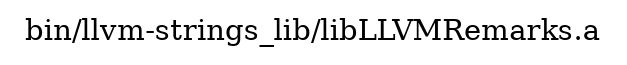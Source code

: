 digraph "bin/llvm-strings_lib/libLLVMRemarks.a" {
	label="bin/llvm-strings_lib/libLLVMRemarks.a";
	rankdir=LR;

}

